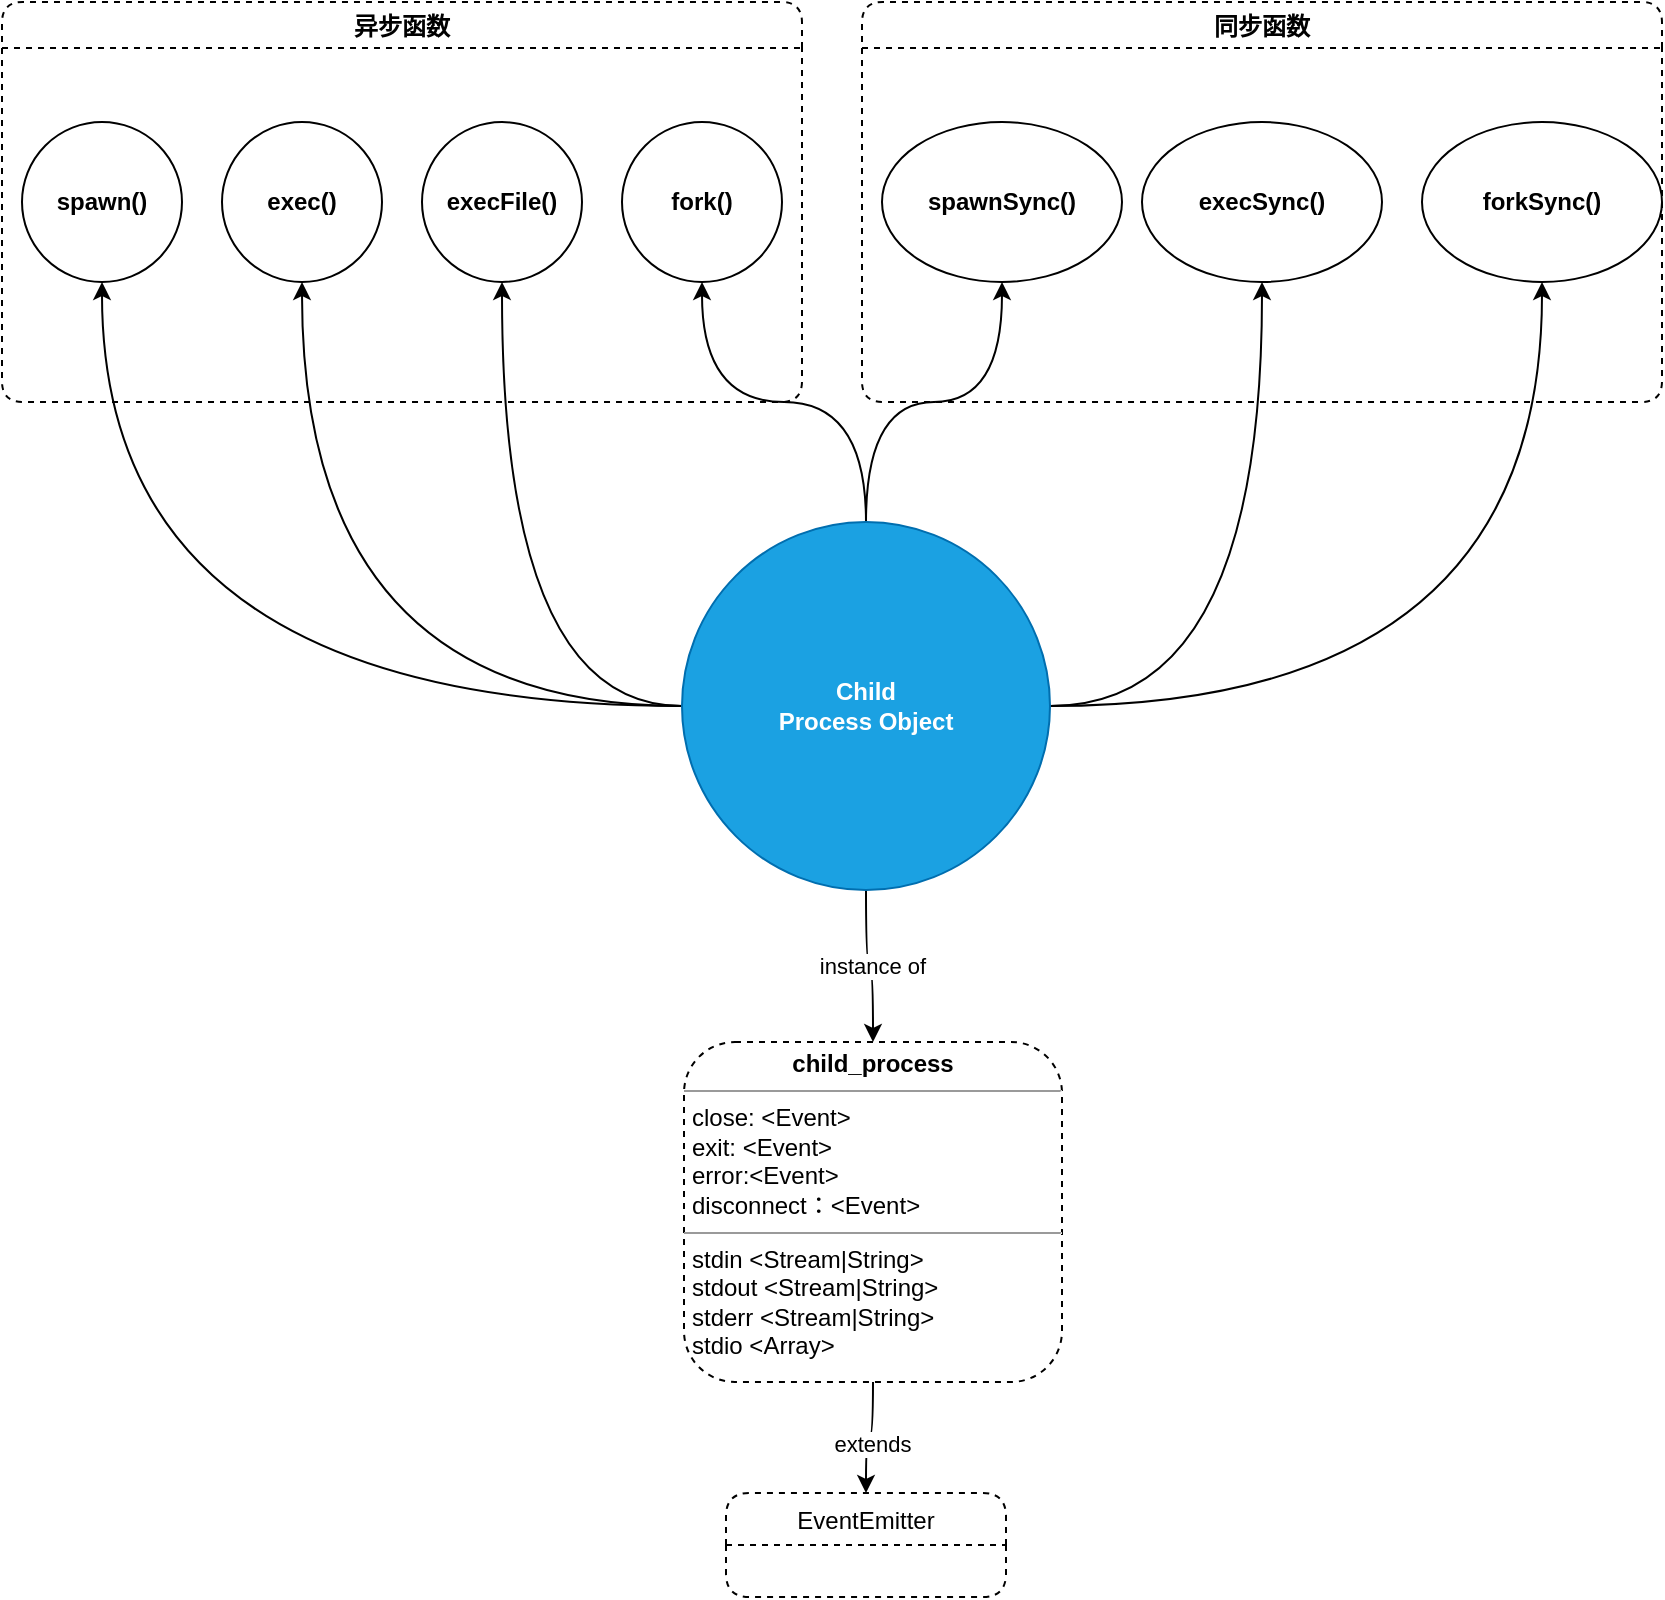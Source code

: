 <mxfile version="14.8.1" type="github" pages="4">
  <diagram id="nN4wQTtuESnlvM1exMuP" name="releation">
    <mxGraphModel dx="2111" dy="820" grid="1" gridSize="10" guides="1" tooltips="1" connect="1" arrows="1" fold="1" page="1" pageScale="1" pageWidth="827" pageHeight="1169" math="0" shadow="0">
      <root>
        <mxCell id="0" />
        <mxCell id="1" parent="0" />
        <mxCell id="y4olY6UGQHpgNEA2QadX-20" style="edgeStyle=orthogonalEdgeStyle;jumpStyle=arc;orthogonalLoop=1;jettySize=auto;html=1;entryX=0.5;entryY=1;entryDx=0;entryDy=0;curved=1;" parent="1" source="JnfK7ZO0zfgUYSri5Nty-1" target="y4olY6UGQHpgNEA2QadX-5" edge="1">
          <mxGeometry relative="1" as="geometry" />
        </mxCell>
        <mxCell id="y4olY6UGQHpgNEA2QadX-21" style="edgeStyle=orthogonalEdgeStyle;jumpStyle=arc;orthogonalLoop=1;jettySize=auto;html=1;curved=1;" parent="1" source="JnfK7ZO0zfgUYSri5Nty-1" target="y4olY6UGQHpgNEA2QadX-6" edge="1">
          <mxGeometry relative="1" as="geometry" />
        </mxCell>
        <mxCell id="y4olY6UGQHpgNEA2QadX-22" style="edgeStyle=orthogonalEdgeStyle;jumpStyle=arc;orthogonalLoop=1;jettySize=auto;html=1;curved=1;" parent="1" source="JnfK7ZO0zfgUYSri5Nty-1" target="y4olY6UGQHpgNEA2QadX-8" edge="1">
          <mxGeometry relative="1" as="geometry" />
        </mxCell>
        <mxCell id="y4olY6UGQHpgNEA2QadX-24" style="edgeStyle=orthogonalEdgeStyle;jumpStyle=arc;orthogonalLoop=1;jettySize=auto;html=1;entryX=0.5;entryY=1;entryDx=0;entryDy=0;curved=1;" parent="1" source="JnfK7ZO0zfgUYSri5Nty-1" target="JnfK7ZO0zfgUYSri5Nty-3" edge="1">
          <mxGeometry relative="1" as="geometry" />
        </mxCell>
        <mxCell id="y4olY6UGQHpgNEA2QadX-25" style="edgeStyle=orthogonalEdgeStyle;jumpStyle=arc;orthogonalLoop=1;jettySize=auto;html=1;curved=1;" parent="1" source="JnfK7ZO0zfgUYSri5Nty-1" target="JnfK7ZO0zfgUYSri5Nty-4" edge="1">
          <mxGeometry relative="1" as="geometry" />
        </mxCell>
        <mxCell id="y4olY6UGQHpgNEA2QadX-26" style="edgeStyle=orthogonalEdgeStyle;jumpStyle=arc;orthogonalLoop=1;jettySize=auto;html=1;curved=1;" parent="1" source="JnfK7ZO0zfgUYSri5Nty-1" target="JnfK7ZO0zfgUYSri5Nty-5" edge="1">
          <mxGeometry relative="1" as="geometry" />
        </mxCell>
        <mxCell id="y4olY6UGQHpgNEA2QadX-27" style="edgeStyle=orthogonalEdgeStyle;jumpStyle=arc;orthogonalLoop=1;jettySize=auto;html=1;curved=1;" parent="1" source="JnfK7ZO0zfgUYSri5Nty-1" target="JnfK7ZO0zfgUYSri5Nty-2" edge="1">
          <mxGeometry relative="1" as="geometry" />
        </mxCell>
        <mxCell id="y4olY6UGQHpgNEA2QadX-37" style="edgeStyle=orthogonalEdgeStyle;orthogonalLoop=1;jettySize=auto;html=1;entryX=0.5;entryY=0;entryDx=0;entryDy=0;curved=1;" parent="1" source="JnfK7ZO0zfgUYSri5Nty-1" target="y4olY6UGQHpgNEA2QadX-32" edge="1">
          <mxGeometry relative="1" as="geometry" />
        </mxCell>
        <mxCell id="y4olY6UGQHpgNEA2QadX-42" value="instance of" style="edgeLabel;html=1;align=center;verticalAlign=middle;resizable=0;points=[];rounded=1;" parent="y4olY6UGQHpgNEA2QadX-37" vertex="1" connectable="0">
          <mxGeometry x="-0.059" y="3" relative="1" as="geometry">
            <mxPoint as="offset" />
          </mxGeometry>
        </mxCell>
        <mxCell id="JnfK7ZO0zfgUYSri5Nty-1" value="&lt;b&gt;Child&lt;br&gt;Process Object&lt;br&gt;&lt;/b&gt;" style="ellipse;whiteSpace=wrap;html=1;aspect=fixed;rounded=1;fillColor=#1ba1e2;strokeColor=#006EAF;fontColor=#ffffff;" parent="1" vertex="1">
          <mxGeometry x="330" y="360" width="184" height="184" as="geometry" />
        </mxCell>
        <mxCell id="JnfK7ZO0zfgUYSri5Nty-2" value="&lt;b&gt;&lt;font color=&quot;#000000&quot;&gt;spawn()&lt;/font&gt;&lt;/b&gt;" style="ellipse;whiteSpace=wrap;html=1;aspect=fixed;rounded=1;" parent="1" vertex="1">
          <mxGeometry y="160" width="80" height="80" as="geometry" />
        </mxCell>
        <mxCell id="JnfK7ZO0zfgUYSri5Nty-3" value="&lt;b&gt;fork()&lt;/b&gt;" style="ellipse;whiteSpace=wrap;html=1;aspect=fixed;rounded=1;" parent="1" vertex="1">
          <mxGeometry x="300" y="160" width="80" height="80" as="geometry" />
        </mxCell>
        <mxCell id="JnfK7ZO0zfgUYSri5Nty-4" value="&lt;b&gt;execFile()&lt;/b&gt;" style="ellipse;whiteSpace=wrap;html=1;aspect=fixed;rounded=1;" parent="1" vertex="1">
          <mxGeometry x="200" y="160" width="80" height="80" as="geometry" />
        </mxCell>
        <mxCell id="JnfK7ZO0zfgUYSri5Nty-5" value="&lt;b&gt;exec()&lt;/b&gt;" style="ellipse;whiteSpace=wrap;html=1;aspect=fixed;rounded=1;" parent="1" vertex="1">
          <mxGeometry x="100" y="160" width="80" height="80" as="geometry" />
        </mxCell>
        <mxCell id="y4olY6UGQHpgNEA2QadX-5" value="&lt;b&gt;spawnSync()&lt;/b&gt;" style="ellipse;whiteSpace=wrap;html=1;rounded=1;" parent="1" vertex="1">
          <mxGeometry x="430" y="160" width="120" height="80" as="geometry" />
        </mxCell>
        <mxCell id="y4olY6UGQHpgNEA2QadX-6" value="&lt;b&gt;execSync()&lt;/b&gt;" style="ellipse;whiteSpace=wrap;html=1;rounded=1;" parent="1" vertex="1">
          <mxGeometry x="560" y="160" width="120" height="80" as="geometry" />
        </mxCell>
        <mxCell id="y4olY6UGQHpgNEA2QadX-8" value="&lt;b&gt;forkSync()&lt;/b&gt;" style="ellipse;whiteSpace=wrap;html=1;rounded=1;" parent="1" vertex="1">
          <mxGeometry x="700" y="160" width="120" height="80" as="geometry" />
        </mxCell>
        <mxCell id="y4olY6UGQHpgNEA2QadX-14" value="异步函数" style="swimlane;dashed=1;rounded=1;" parent="1" vertex="1">
          <mxGeometry x="-10" y="100" width="400" height="200" as="geometry" />
        </mxCell>
        <mxCell id="y4olY6UGQHpgNEA2QadX-15" value="同步函数" style="swimlane;dashed=1;rounded=1;" parent="1" vertex="1">
          <mxGeometry x="420" y="100" width="400" height="200" as="geometry" />
        </mxCell>
        <mxCell id="y4olY6UGQHpgNEA2QadX-40" style="edgeStyle=orthogonalEdgeStyle;orthogonalLoop=1;jettySize=auto;html=1;curved=1;" parent="1" source="y4olY6UGQHpgNEA2QadX-32" target="y4olY6UGQHpgNEA2QadX-33" edge="1">
          <mxGeometry relative="1" as="geometry" />
        </mxCell>
        <mxCell id="y4olY6UGQHpgNEA2QadX-41" value="extends" style="edgeLabel;html=1;align=center;verticalAlign=middle;resizable=0;points=[];rounded=1;" parent="y4olY6UGQHpgNEA2QadX-40" vertex="1" connectable="0">
          <mxGeometry x="-0.026" y="3" relative="1" as="geometry">
            <mxPoint as="offset" />
          </mxGeometry>
        </mxCell>
        <mxCell id="y4olY6UGQHpgNEA2QadX-32" value="&lt;p style=&quot;margin: 0px ; margin-top: 4px ; text-align: center&quot;&gt;&lt;span style=&quot;font-weight: 700&quot;&gt;child_process&lt;/span&gt;&lt;br&gt;&lt;/p&gt;&lt;hr size=&quot;1&quot;&gt;&lt;p style=&quot;margin: 0px ; margin-left: 4px&quot;&gt;close: &amp;lt;Event&amp;gt;&lt;br&gt;exit: &amp;lt;Event&amp;gt;&lt;/p&gt;&lt;p style=&quot;margin: 0px ; margin-left: 4px&quot;&gt;error:&amp;lt;Event&amp;gt;&lt;/p&gt;&lt;p style=&quot;margin: 0px ; margin-left: 4px&quot;&gt;disconnect：&amp;lt;Event&amp;gt;&lt;/p&gt;&lt;hr size=&quot;1&quot;&gt;&lt;p style=&quot;margin: 0px ; margin-left: 4px&quot;&gt;stdin &amp;lt;Stream|String&amp;gt;&lt;/p&gt;&lt;p style=&quot;margin: 0px ; margin-left: 4px&quot;&gt;stdout &amp;lt;Stream|String&amp;gt;&lt;/p&gt;&lt;p style=&quot;margin: 0px ; margin-left: 4px&quot;&gt;stderr &amp;lt;Stream|String&amp;gt;&lt;/p&gt;&lt;p style=&quot;margin: 0px ; margin-left: 4px&quot;&gt;stdio &amp;lt;Array&amp;gt;&lt;/p&gt;&lt;p style=&quot;margin: 0px ; margin-left: 4px&quot;&gt;&lt;br&gt;&lt;/p&gt;" style="verticalAlign=top;align=left;overflow=fill;fontSize=12;fontFamily=Helvetica;html=1;dashed=1;rounded=1;" parent="1" vertex="1">
          <mxGeometry x="331" y="620" width="189" height="170" as="geometry" />
        </mxCell>
        <mxCell id="y4olY6UGQHpgNEA2QadX-33" value="EventEmitter" style="swimlane;fontStyle=0;childLayout=stackLayout;horizontal=1;startSize=26;horizontalStack=0;resizeParent=1;resizeParentMax=0;resizeLast=0;collapsible=1;marginBottom=0;dashed=1;rounded=1;" parent="1" vertex="1">
          <mxGeometry x="352" y="845.5" width="140" height="52" as="geometry" />
        </mxCell>
      </root>
    </mxGraphModel>
  </diagram>
  <diagram id="HoIw62t1HQ8abLGtj2x6" name="mutil">
    <mxGraphModel dx="1284" dy="820" grid="1" gridSize="10" guides="1" tooltips="1" connect="1" arrows="1" fold="1" page="1" pageScale="1" pageWidth="827" pageHeight="1169" math="0" shadow="0">
      <root>
        <mxCell id="RiuIiGbBmhNqUin-XVum-0" />
        <mxCell id="RiuIiGbBmhNqUin-XVum-1" parent="RiuIiGbBmhNqUin-XVum-0" />
        <mxCell id="RiuIiGbBmhNqUin-XVum-11" value="计算A1" style="whiteSpace=wrap;html=1;" parent="RiuIiGbBmhNqUin-XVum-1" vertex="1">
          <mxGeometry x="40" y="120" width="120" height="40" as="geometry" />
        </mxCell>
        <mxCell id="RiuIiGbBmhNqUin-XVum-12" value="I/O" style="whiteSpace=wrap;html=1;" parent="RiuIiGbBmhNqUin-XVum-1" vertex="1">
          <mxGeometry x="40" y="160" width="120" height="120" as="geometry" />
        </mxCell>
        <mxCell id="RiuIiGbBmhNqUin-XVum-13" value="计算A2" style="whiteSpace=wrap;html=1;" parent="RiuIiGbBmhNqUin-XVum-1" vertex="1">
          <mxGeometry x="40" y="280" width="120" height="40" as="geometry" />
        </mxCell>
        <mxCell id="RiuIiGbBmhNqUin-XVum-24" value="计算B1" style="whiteSpace=wrap;html=1;" parent="RiuIiGbBmhNqUin-XVum-1" vertex="1">
          <mxGeometry x="200" y="160" width="120" height="40" as="geometry" />
        </mxCell>
        <mxCell id="RiuIiGbBmhNqUin-XVum-25" value="I/O" style="whiteSpace=wrap;html=1;" parent="RiuIiGbBmhNqUin-XVum-1" vertex="1">
          <mxGeometry x="200" y="200" width="120" height="120" as="geometry" />
        </mxCell>
        <mxCell id="RiuIiGbBmhNqUin-XVum-26" value="计算B2" style="whiteSpace=wrap;html=1;" parent="RiuIiGbBmhNqUin-XVum-1" vertex="1">
          <mxGeometry x="200" y="320" width="120" height="40" as="geometry" />
        </mxCell>
        <mxCell id="RiuIiGbBmhNqUin-XVum-27" value="计算C1" style="whiteSpace=wrap;html=1;" parent="RiuIiGbBmhNqUin-XVum-1" vertex="1">
          <mxGeometry x="360" y="200" width="120" height="40" as="geometry" />
        </mxCell>
        <mxCell id="RiuIiGbBmhNqUin-XVum-28" value="I/O" style="whiteSpace=wrap;html=1;" parent="RiuIiGbBmhNqUin-XVum-1" vertex="1">
          <mxGeometry x="360" y="240" width="120" height="120" as="geometry" />
        </mxCell>
        <mxCell id="RiuIiGbBmhNqUin-XVum-29" value="计算C2" style="whiteSpace=wrap;html=1;" parent="RiuIiGbBmhNqUin-XVum-1" vertex="1">
          <mxGeometry x="360" y="360" width="120" height="40" as="geometry" />
        </mxCell>
        <mxCell id="RiuIiGbBmhNqUin-XVum-30" value="计算D1" style="whiteSpace=wrap;html=1;" parent="RiuIiGbBmhNqUin-XVum-1" vertex="1">
          <mxGeometry x="520" y="240" width="120" height="40" as="geometry" />
        </mxCell>
        <mxCell id="RiuIiGbBmhNqUin-XVum-31" value="I/O" style="whiteSpace=wrap;html=1;" parent="RiuIiGbBmhNqUin-XVum-1" vertex="1">
          <mxGeometry x="520" y="280" width="120" height="120" as="geometry" />
        </mxCell>
        <mxCell id="RiuIiGbBmhNqUin-XVum-32" value="计算D2" style="whiteSpace=wrap;html=1;" parent="RiuIiGbBmhNqUin-XVum-1" vertex="1">
          <mxGeometry x="520" y="400" width="120" height="40" as="geometry" />
        </mxCell>
        <mxCell id="1r9GzngLCTmds57Yo7kZ-0" style="edgeStyle=entityRelationEdgeStyle;curved=1;jumpStyle=arc;orthogonalLoop=1;jettySize=auto;html=1;entryX=0.5;entryY=0;entryDx=0;entryDy=0;" parent="RiuIiGbBmhNqUin-XVum-1" source="RiuIiGbBmhNqUin-XVum-33" target="RiuIiGbBmhNqUin-XVum-11" edge="1">
          <mxGeometry relative="1" as="geometry" />
        </mxCell>
        <mxCell id="RiuIiGbBmhNqUin-XVum-33" value="线程1" style="whiteSpace=wrap;html=1;fillColor=#d5e8d4;strokeColor=#82b366;" parent="RiuIiGbBmhNqUin-XVum-1" vertex="1">
          <mxGeometry x="40" y="40" width="120" height="40" as="geometry" />
        </mxCell>
        <mxCell id="1r9GzngLCTmds57Yo7kZ-1" style="edgeStyle=entityRelationEdgeStyle;curved=1;jumpStyle=arc;orthogonalLoop=1;jettySize=auto;html=1;entryX=0.592;entryY=-0.05;entryDx=0;entryDy=0;entryPerimeter=0;" parent="RiuIiGbBmhNqUin-XVum-1" source="RiuIiGbBmhNqUin-XVum-34" target="RiuIiGbBmhNqUin-XVum-24" edge="1">
          <mxGeometry relative="1" as="geometry" />
        </mxCell>
        <mxCell id="RiuIiGbBmhNqUin-XVum-34" value="&lt;span&gt;线程2&lt;/span&gt;" style="whiteSpace=wrap;html=1;fillColor=#ffe6cc;strokeColor=#d79b00;" parent="RiuIiGbBmhNqUin-XVum-1" vertex="1">
          <mxGeometry x="210" y="40" width="120" height="40" as="geometry" />
        </mxCell>
        <mxCell id="1r9GzngLCTmds57Yo7kZ-2" style="edgeStyle=entityRelationEdgeStyle;curved=1;jumpStyle=arc;orthogonalLoop=1;jettySize=auto;html=1;entryX=0.5;entryY=0;entryDx=0;entryDy=0;" parent="RiuIiGbBmhNqUin-XVum-1" source="RiuIiGbBmhNqUin-XVum-36" target="RiuIiGbBmhNqUin-XVum-27" edge="1">
          <mxGeometry relative="1" as="geometry" />
        </mxCell>
        <mxCell id="RiuIiGbBmhNqUin-XVum-36" value="&lt;span&gt;线程3&lt;/span&gt;" style="whiteSpace=wrap;html=1;fillColor=#fff2cc;strokeColor=#d6b656;" parent="RiuIiGbBmhNqUin-XVum-1" vertex="1">
          <mxGeometry x="360" y="40" width="120" height="40" as="geometry" />
        </mxCell>
        <mxCell id="1r9GzngLCTmds57Yo7kZ-3" style="edgeStyle=entityRelationEdgeStyle;jumpStyle=arc;orthogonalLoop=1;jettySize=auto;html=1;entryX=0.5;entryY=0;entryDx=0;entryDy=0;curved=1;" parent="RiuIiGbBmhNqUin-XVum-1" source="RiuIiGbBmhNqUin-XVum-37" target="RiuIiGbBmhNqUin-XVum-30" edge="1">
          <mxGeometry relative="1" as="geometry" />
        </mxCell>
        <mxCell id="RiuIiGbBmhNqUin-XVum-37" value="&lt;span&gt;线程4&lt;/span&gt;" style="whiteSpace=wrap;html=1;fillColor=#f8cecc;strokeColor=#b85450;" parent="RiuIiGbBmhNqUin-XVum-1" vertex="1">
          <mxGeometry x="520" y="40" width="120" height="40" as="geometry" />
        </mxCell>
      </root>
    </mxGraphModel>
  </diagram>
  <diagram id="1cuOerC2-qZ4NgBSdatC" name="single">
    <mxGraphModel dx="1284" dy="820" grid="1" gridSize="10" guides="1" tooltips="1" connect="1" arrows="1" fold="1" page="1" pageScale="1" pageWidth="827" pageHeight="1169" math="0" shadow="0">
      <root>
        <mxCell id="T3svytMGbVNSP-enpDjE-0" />
        <mxCell id="T3svytMGbVNSP-enpDjE-1" parent="T3svytMGbVNSP-enpDjE-0" />
        <mxCell id="T3svytMGbVNSP-enpDjE-2" value="线程1" style="whiteSpace=wrap;html=1;fillColor=#d5e8d4;strokeColor=#82b366;rounded=1;" parent="T3svytMGbVNSP-enpDjE-1" vertex="1">
          <mxGeometry x="320" y="40" width="120" height="40" as="geometry" />
        </mxCell>
        <mxCell id="IWp3ylANPTEke_omBJcx-17" style="edgeStyle=entityRelationEdgeStyle;jumpStyle=arc;orthogonalLoop=1;jettySize=auto;html=1;entryX=0;entryY=0.5;entryDx=0;entryDy=0;curved=1;" parent="T3svytMGbVNSP-enpDjE-1" source="T3svytMGbVNSP-enpDjE-3" edge="1">
          <mxGeometry relative="1" as="geometry">
            <mxPoint x="460" y="140" as="targetPoint" />
          </mxGeometry>
        </mxCell>
        <mxCell id="T3svytMGbVNSP-enpDjE-3" value="计算A1" style="whiteSpace=wrap;html=1;rounded=1;" parent="T3svytMGbVNSP-enpDjE-1" vertex="1">
          <mxGeometry x="320" y="110" width="120" height="60" as="geometry" />
        </mxCell>
        <mxCell id="IWp3ylANPTEke_omBJcx-30" style="edgeStyle=entityRelationEdgeStyle;jumpStyle=arc;orthogonalLoop=1;jettySize=auto;html=1;exitX=1;exitY=0.5;exitDx=0;exitDy=0;curved=1;" parent="T3svytMGbVNSP-enpDjE-1" source="T3svytMGbVNSP-enpDjE-4" edge="1">
          <mxGeometry relative="1" as="geometry">
            <mxPoint x="510" y="200" as="targetPoint" />
          </mxGeometry>
        </mxCell>
        <mxCell id="T3svytMGbVNSP-enpDjE-4" value="&lt;span&gt;计算B1&lt;/span&gt;" style="whiteSpace=wrap;html=1;rounded=1;" parent="T3svytMGbVNSP-enpDjE-1" vertex="1">
          <mxGeometry x="320" y="170" width="120" height="60" as="geometry" />
        </mxCell>
        <mxCell id="IWp3ylANPTEke_omBJcx-33" style="edgeStyle=entityRelationEdgeStyle;jumpStyle=arc;orthogonalLoop=1;jettySize=auto;html=1;entryX=0;entryY=0.5;entryDx=0;entryDy=0;curved=1;" parent="T3svytMGbVNSP-enpDjE-1" source="T3svytMGbVNSP-enpDjE-5" edge="1">
          <mxGeometry relative="1" as="geometry">
            <mxPoint x="570" y="260" as="targetPoint" />
          </mxGeometry>
        </mxCell>
        <mxCell id="T3svytMGbVNSP-enpDjE-5" value="&lt;span&gt;计算C1&lt;/span&gt;" style="whiteSpace=wrap;html=1;rounded=1;" parent="T3svytMGbVNSP-enpDjE-1" vertex="1">
          <mxGeometry x="320" y="230" width="120" height="60" as="geometry" />
        </mxCell>
        <mxCell id="IWp3ylANPTEke_omBJcx-36" style="edgeStyle=entityRelationEdgeStyle;jumpStyle=arc;orthogonalLoop=1;jettySize=auto;html=1;curved=1;" parent="T3svytMGbVNSP-enpDjE-1" source="T3svytMGbVNSP-enpDjE-6" edge="1">
          <mxGeometry relative="1" as="geometry">
            <mxPoint x="640" y="320" as="targetPoint" />
          </mxGeometry>
        </mxCell>
        <mxCell id="T3svytMGbVNSP-enpDjE-6" value="&lt;span&gt;计算D1&lt;/span&gt;" style="whiteSpace=wrap;html=1;rounded=1;" parent="T3svytMGbVNSP-enpDjE-1" vertex="1">
          <mxGeometry x="320" y="290" width="120" height="60" as="geometry" />
        </mxCell>
        <mxCell id="T3svytMGbVNSP-enpDjE-7" value="&lt;span&gt;计算A2&lt;/span&gt;" style="whiteSpace=wrap;html=1;rounded=1;" parent="T3svytMGbVNSP-enpDjE-1" vertex="1">
          <mxGeometry x="320" y="350" width="120" height="60" as="geometry" />
        </mxCell>
        <mxCell id="T3svytMGbVNSP-enpDjE-8" value="&lt;span&gt;计算B2&lt;/span&gt;" style="whiteSpace=wrap;html=1;rounded=1;" parent="T3svytMGbVNSP-enpDjE-1" vertex="1">
          <mxGeometry x="320" y="410" width="120" height="60" as="geometry" />
        </mxCell>
        <mxCell id="T3svytMGbVNSP-enpDjE-9" value="&lt;span&gt;计算C2&lt;/span&gt;" style="whiteSpace=wrap;html=1;rounded=1;" parent="T3svytMGbVNSP-enpDjE-1" vertex="1">
          <mxGeometry x="320" y="470" width="120" height="60" as="geometry" />
        </mxCell>
        <mxCell id="T3svytMGbVNSP-enpDjE-10" value="&lt;span&gt;计算D2&lt;/span&gt;" style="whiteSpace=wrap;html=1;rounded=1;" parent="T3svytMGbVNSP-enpDjE-1" vertex="1">
          <mxGeometry x="320" y="530" width="120" height="60" as="geometry" />
        </mxCell>
        <mxCell id="IWp3ylANPTEke_omBJcx-28" style="edgeStyle=entityRelationEdgeStyle;jumpStyle=arc;orthogonalLoop=1;jettySize=auto;html=1;entryX=1;entryY=0.5;entryDx=0;entryDy=0;curved=1;" parent="T3svytMGbVNSP-enpDjE-1" target="T3svytMGbVNSP-enpDjE-7" edge="1">
          <mxGeometry relative="1" as="geometry">
            <mxPoint x="460" y="140" as="sourcePoint" />
          </mxGeometry>
        </mxCell>
        <mxCell id="IWp3ylANPTEke_omBJcx-38" value="I&#39;/O请求" style="edgeLabel;html=1;align=center;verticalAlign=middle;resizable=0;points=[];rounded=1;" parent="IWp3ylANPTEke_omBJcx-28" vertex="1" connectable="0">
          <mxGeometry x="-0.688" y="-1" relative="1" as="geometry">
            <mxPoint as="offset" />
          </mxGeometry>
        </mxCell>
        <mxCell id="IWp3ylANPTEke_omBJcx-31" style="edgeStyle=entityRelationEdgeStyle;jumpStyle=arc;orthogonalLoop=1;jettySize=auto;html=1;entryX=1;entryY=0.5;entryDx=0;entryDy=0;curved=1;" parent="T3svytMGbVNSP-enpDjE-1" target="T3svytMGbVNSP-enpDjE-8" edge="1">
          <mxGeometry relative="1" as="geometry">
            <mxPoint x="510" y="200" as="sourcePoint" />
          </mxGeometry>
        </mxCell>
        <mxCell id="IWp3ylANPTEke_omBJcx-39" value="I&#39;/O请求" style="edgeLabel;html=1;align=center;verticalAlign=middle;resizable=0;points=[];rounded=1;" parent="IWp3ylANPTEke_omBJcx-31" vertex="1" connectable="0">
          <mxGeometry x="-0.697" relative="1" as="geometry">
            <mxPoint as="offset" />
          </mxGeometry>
        </mxCell>
        <mxCell id="IWp3ylANPTEke_omBJcx-34" style="edgeStyle=entityRelationEdgeStyle;jumpStyle=arc;orthogonalLoop=1;jettySize=auto;html=1;entryX=1;entryY=0.5;entryDx=0;entryDy=0;curved=1;" parent="T3svytMGbVNSP-enpDjE-1" target="T3svytMGbVNSP-enpDjE-9" edge="1">
          <mxGeometry relative="1" as="geometry">
            <mxPoint x="570" y="260" as="sourcePoint" />
          </mxGeometry>
        </mxCell>
        <mxCell id="IWp3ylANPTEke_omBJcx-40" value="I&#39;/O请求" style="edgeLabel;html=1;align=center;verticalAlign=middle;resizable=0;points=[];rounded=1;" parent="IWp3ylANPTEke_omBJcx-34" vertex="1" connectable="0">
          <mxGeometry x="-0.707" relative="1" as="geometry">
            <mxPoint as="offset" />
          </mxGeometry>
        </mxCell>
        <mxCell id="IWp3ylANPTEke_omBJcx-37" style="edgeStyle=entityRelationEdgeStyle;jumpStyle=arc;orthogonalLoop=1;jettySize=auto;html=1;entryX=1;entryY=0.5;entryDx=0;entryDy=0;curved=1;" parent="T3svytMGbVNSP-enpDjE-1" target="T3svytMGbVNSP-enpDjE-10" edge="1">
          <mxGeometry relative="1" as="geometry">
            <mxPoint x="640" y="320" as="sourcePoint" />
          </mxGeometry>
        </mxCell>
        <mxCell id="IWp3ylANPTEke_omBJcx-41" value="I&#39;/O请求" style="edgeLabel;html=1;align=center;verticalAlign=middle;resizable=0;points=[];rounded=1;" parent="IWp3ylANPTEke_omBJcx-37" vertex="1" connectable="0">
          <mxGeometry x="-0.58" y="-3" relative="1" as="geometry">
            <mxPoint as="offset" />
          </mxGeometry>
        </mxCell>
      </root>
    </mxGraphModel>
  </diagram>
  <diagram id="2-i11F8_VRrIS9Kmg42D" name="Page-4">
    <mxGraphModel dx="1284" dy="820" grid="1" gridSize="10" guides="1" tooltips="1" connect="1" arrows="1" fold="1" page="1" pageScale="1" pageWidth="827" pageHeight="1169" math="0" shadow="0">
      <root>
        <mxCell id="_Lieo9A07iShLZ0ECXD6-0" />
        <mxCell id="_Lieo9A07iShLZ0ECXD6-1" parent="_Lieo9A07iShLZ0ECXD6-0" />
        <mxCell id="_Lieo9A07iShLZ0ECXD6-16" style="edgeStyle=orthogonalEdgeStyle;rounded=0;orthogonalLoop=1;jettySize=auto;html=1;" edge="1" parent="_Lieo9A07iShLZ0ECXD6-1" source="_Lieo9A07iShLZ0ECXD6-2">
          <mxGeometry relative="1" as="geometry">
            <mxPoint x="180" y="250" as="targetPoint" />
          </mxGeometry>
        </mxCell>
        <mxCell id="_Lieo9A07iShLZ0ECXD6-20" value="Request" style="edgeLabel;html=1;align=center;verticalAlign=middle;resizable=0;points=[];" vertex="1" connectable="0" parent="_Lieo9A07iShLZ0ECXD6-16">
          <mxGeometry x="-0.15" y="3" relative="1" as="geometry">
            <mxPoint as="offset" />
          </mxGeometry>
        </mxCell>
        <mxCell id="_Lieo9A07iShLZ0ECXD6-2" value="Actor" style="shape=umlActor;verticalLabelPosition=bottom;verticalAlign=top;html=1;outlineConnect=0;" vertex="1" parent="_Lieo9A07iShLZ0ECXD6-1">
          <mxGeometry x="30" y="220" width="40" height="60" as="geometry" />
        </mxCell>
        <mxCell id="_Lieo9A07iShLZ0ECXD6-4" value="服务器" style="swimlane;" vertex="1" parent="_Lieo9A07iShLZ0ECXD6-1">
          <mxGeometry x="190" y="60" width="390" height="380" as="geometry" />
        </mxCell>
        <mxCell id="_Lieo9A07iShLZ0ECXD6-18" style="edgeStyle=entityRelationEdgeStyle;rounded=0;orthogonalLoop=1;jettySize=auto;html=1;dashed=1;" edge="1" parent="_Lieo9A07iShLZ0ECXD6-4" source="_Lieo9A07iShLZ0ECXD6-11" target="_Lieo9A07iShLZ0ECXD6-15">
          <mxGeometry relative="1" as="geometry" />
        </mxCell>
        <mxCell id="_Lieo9A07iShLZ0ECXD6-11" value="Master&lt;br&gt;Process" style="ellipse;whiteSpace=wrap;html=1;aspect=fixed;fillColor=#0050ef;strokeColor=#001DBC;fontColor=#ffffff;" vertex="1" parent="_Lieo9A07iShLZ0ECXD6-4">
          <mxGeometry x="20" y="170" width="80" height="80" as="geometry" />
        </mxCell>
        <mxCell id="_Lieo9A07iShLZ0ECXD6-15" value="Worker&lt;br&gt;#1" style="ellipse;whiteSpace=wrap;html=1;aspect=fixed;fillColor=#60a917;strokeColor=#2D7600;fontColor=#ffffff;" vertex="1" parent="_Lieo9A07iShLZ0ECXD6-4">
          <mxGeometry x="290" y="40" width="80" height="80" as="geometry" />
        </mxCell>
        <mxCell id="_Lieo9A07iShLZ0ECXD6-14" value="Worker&lt;br&gt;#2" style="ellipse;whiteSpace=wrap;html=1;aspect=fixed;fillColor=#60a917;strokeColor=#2D7600;fontColor=#ffffff;" vertex="1" parent="_Lieo9A07iShLZ0ECXD6-4">
          <mxGeometry x="290" y="160" width="80" height="80" as="geometry" />
        </mxCell>
        <mxCell id="_Lieo9A07iShLZ0ECXD6-13" value="Worker&lt;br&gt;#3" style="ellipse;whiteSpace=wrap;html=1;aspect=fixed;fillColor=#60a917;strokeColor=#2D7600;fontColor=#ffffff;" vertex="1" parent="_Lieo9A07iShLZ0ECXD6-4">
          <mxGeometry x="290" y="280" width="80" height="80" as="geometry" />
        </mxCell>
        <mxCell id="_Lieo9A07iShLZ0ECXD6-19" value="&lt;h1 class=&quot;title-article&quot; id=&quot;articleContentId&quot; style=&quot;box-sizing: border-box ; outline: 0px ; margin: 0px ; padding: 0px ; font-family: &amp;#34;pingfang sc&amp;#34; , &amp;#34;microsoft yahei&amp;#34; , &amp;#34;simhei&amp;#34; , &amp;#34;arial&amp;#34; , &amp;#34;simsun&amp;#34; ; overflow-wrap: break-word ; word-break: break-all ; background-color: rgb(255 , 255 , 255)&quot;&gt;&lt;font style=&quot;font-size: 14px&quot; color=&quot;#cc0000&quot;&gt;负载均衡算法--轮询法&lt;/font&gt;&lt;/h1&gt;" style="text;html=1;align=center;verticalAlign=middle;resizable=0;points=[];autosize=1;strokeColor=none;" vertex="1" parent="_Lieo9A07iShLZ0ECXD6-4">
          <mxGeometry x="100" y="240" width="160" height="20" as="geometry" />
        </mxCell>
      </root>
    </mxGraphModel>
  </diagram>
</mxfile>
